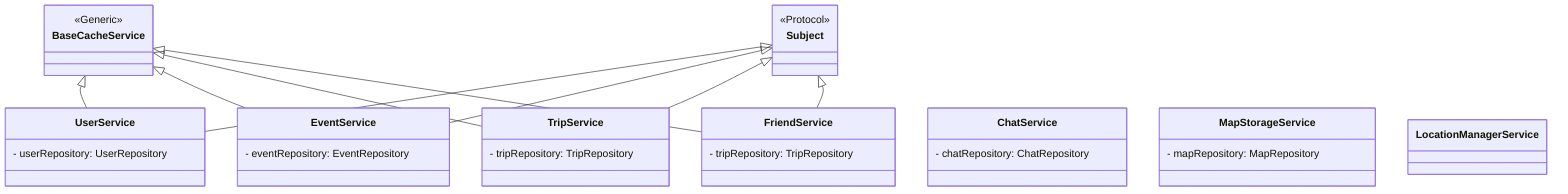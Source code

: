 classDiagram
    direction BT
    UserService --|> BaseCacheService
    EventService --|> BaseCacheService
    TripService --|> BaseCacheService
    FriendService --|> BaseCacheService
    
    UserService --|> Subject
    EventService --|> Subject
    TripService --|> Subject
    FriendService --|> Subject
    
    class BaseCacheService { 
        <<Generic>>
    }
    class Subject{
        <<Protocol>>
    }
    class UserService{
        - userRepository: UserRepository
    }
    class EventService{
        - eventRepository: EventRepository
    }
    class TripService{
        - tripRepository: TripRepository
    }
    class FriendService{
        - tripRepository: TripRepository
    }
    class ChatService{
        - chatRepository: ChatRepository
    }
    class MapStorageService{
        - mapRepository: MapRepository
    }
    class LocationManagerService { }